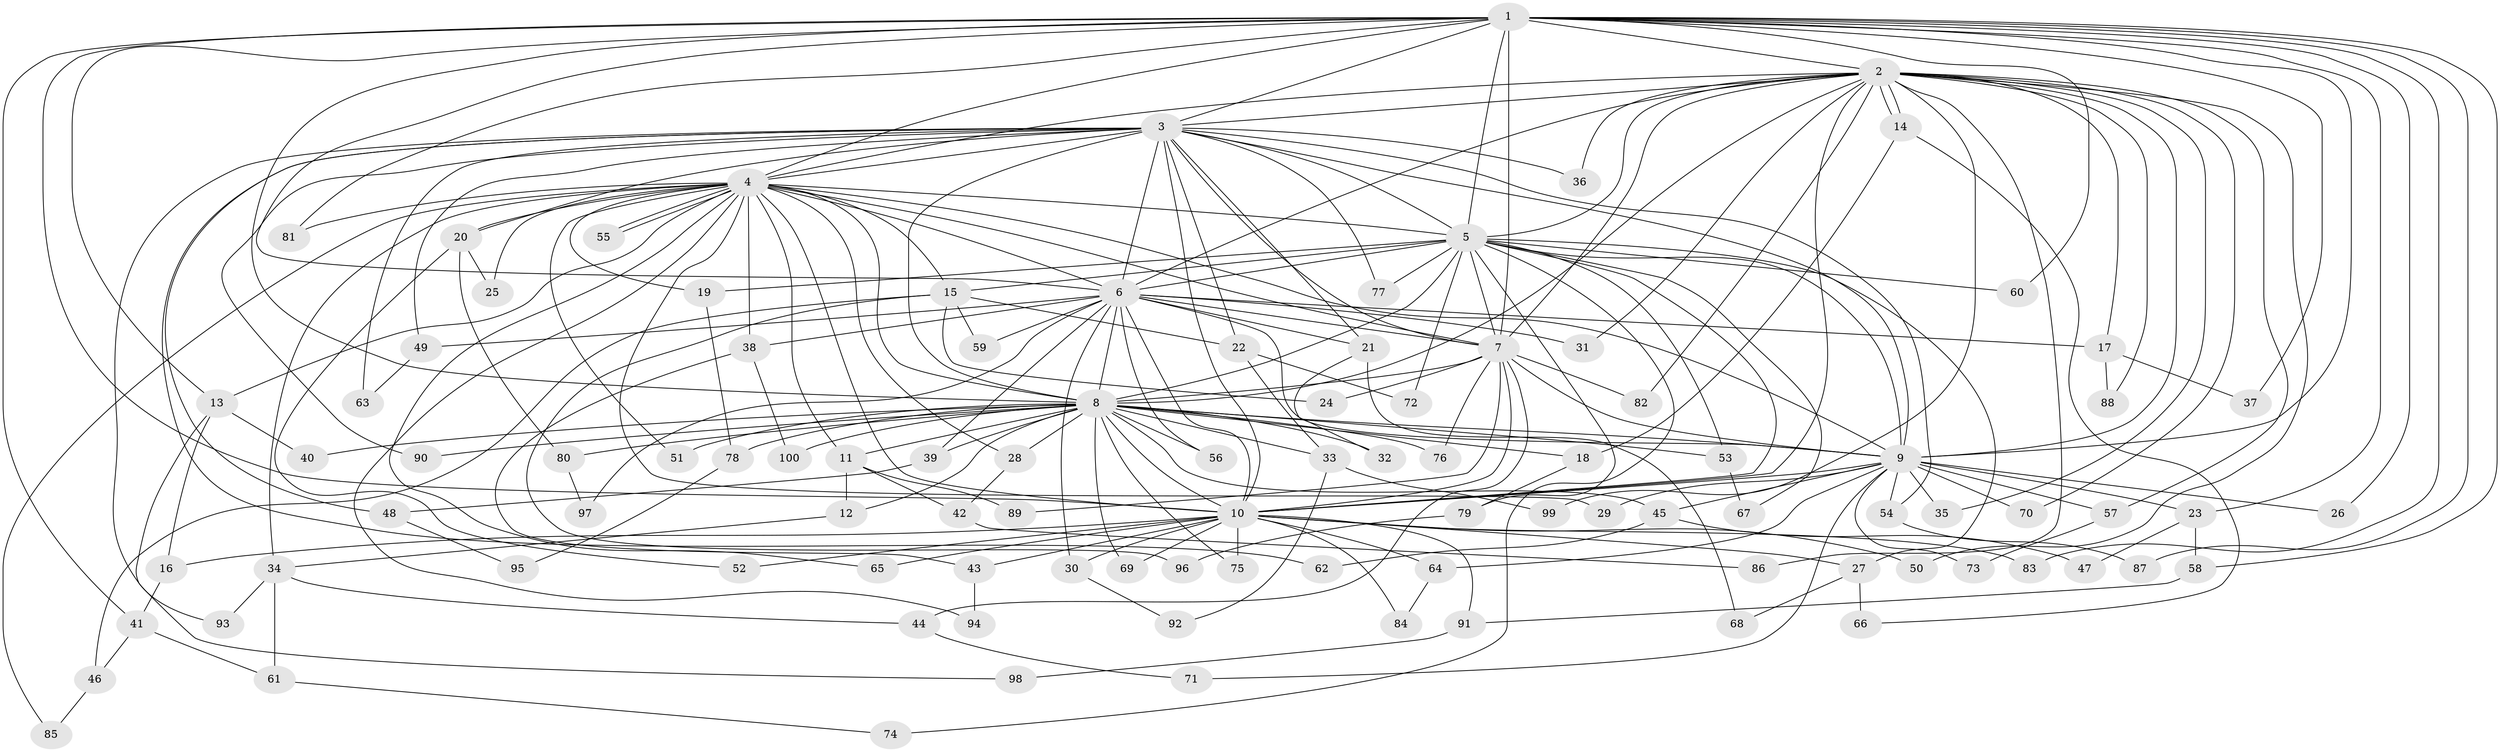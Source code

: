 // Generated by graph-tools (version 1.1) at 2025/38/02/21/25 10:38:52]
// undirected, 100 vertices, 225 edges
graph export_dot {
graph [start="1"]
  node [color=gray90,style=filled];
  1;
  2;
  3;
  4;
  5;
  6;
  7;
  8;
  9;
  10;
  11;
  12;
  13;
  14;
  15;
  16;
  17;
  18;
  19;
  20;
  21;
  22;
  23;
  24;
  25;
  26;
  27;
  28;
  29;
  30;
  31;
  32;
  33;
  34;
  35;
  36;
  37;
  38;
  39;
  40;
  41;
  42;
  43;
  44;
  45;
  46;
  47;
  48;
  49;
  50;
  51;
  52;
  53;
  54;
  55;
  56;
  57;
  58;
  59;
  60;
  61;
  62;
  63;
  64;
  65;
  66;
  67;
  68;
  69;
  70;
  71;
  72;
  73;
  74;
  75;
  76;
  77;
  78;
  79;
  80;
  81;
  82;
  83;
  84;
  85;
  86;
  87;
  88;
  89;
  90;
  91;
  92;
  93;
  94;
  95;
  96;
  97;
  98;
  99;
  100;
  1 -- 2;
  1 -- 3;
  1 -- 4;
  1 -- 5;
  1 -- 6;
  1 -- 7;
  1 -- 8;
  1 -- 9;
  1 -- 10;
  1 -- 13;
  1 -- 23;
  1 -- 26;
  1 -- 37;
  1 -- 41;
  1 -- 58;
  1 -- 60;
  1 -- 81;
  1 -- 83;
  1 -- 87;
  2 -- 3;
  2 -- 4;
  2 -- 5;
  2 -- 6;
  2 -- 7;
  2 -- 8;
  2 -- 9;
  2 -- 10;
  2 -- 14;
  2 -- 14;
  2 -- 17;
  2 -- 31;
  2 -- 35;
  2 -- 36;
  2 -- 50;
  2 -- 57;
  2 -- 70;
  2 -- 82;
  2 -- 86;
  2 -- 88;
  2 -- 99;
  3 -- 4;
  3 -- 5;
  3 -- 6;
  3 -- 7;
  3 -- 8;
  3 -- 9;
  3 -- 10;
  3 -- 20;
  3 -- 21;
  3 -- 22;
  3 -- 36;
  3 -- 48;
  3 -- 49;
  3 -- 54;
  3 -- 62;
  3 -- 63;
  3 -- 77;
  3 -- 90;
  3 -- 93;
  4 -- 5;
  4 -- 6;
  4 -- 7;
  4 -- 8;
  4 -- 9;
  4 -- 10;
  4 -- 11;
  4 -- 13;
  4 -- 15;
  4 -- 19;
  4 -- 20;
  4 -- 25;
  4 -- 28;
  4 -- 29;
  4 -- 34;
  4 -- 38;
  4 -- 51;
  4 -- 55;
  4 -- 55;
  4 -- 65;
  4 -- 81;
  4 -- 85;
  4 -- 94;
  5 -- 6;
  5 -- 7;
  5 -- 8;
  5 -- 9;
  5 -- 10;
  5 -- 15;
  5 -- 19;
  5 -- 27;
  5 -- 53;
  5 -- 60;
  5 -- 67;
  5 -- 72;
  5 -- 74;
  5 -- 77;
  5 -- 79;
  6 -- 7;
  6 -- 8;
  6 -- 9;
  6 -- 10;
  6 -- 17;
  6 -- 21;
  6 -- 30;
  6 -- 31;
  6 -- 38;
  6 -- 39;
  6 -- 49;
  6 -- 56;
  6 -- 59;
  6 -- 97;
  7 -- 8;
  7 -- 9;
  7 -- 10;
  7 -- 24;
  7 -- 44;
  7 -- 76;
  7 -- 82;
  7 -- 89;
  8 -- 9;
  8 -- 10;
  8 -- 11;
  8 -- 12;
  8 -- 18;
  8 -- 28;
  8 -- 32;
  8 -- 33;
  8 -- 39;
  8 -- 40;
  8 -- 45;
  8 -- 51;
  8 -- 53;
  8 -- 56;
  8 -- 69;
  8 -- 75;
  8 -- 76;
  8 -- 78;
  8 -- 80;
  8 -- 90;
  8 -- 100;
  9 -- 10;
  9 -- 23;
  9 -- 26;
  9 -- 29;
  9 -- 35;
  9 -- 45;
  9 -- 54;
  9 -- 57;
  9 -- 64;
  9 -- 70;
  9 -- 71;
  9 -- 73;
  10 -- 16;
  10 -- 27;
  10 -- 30;
  10 -- 43;
  10 -- 50;
  10 -- 52;
  10 -- 64;
  10 -- 65;
  10 -- 69;
  10 -- 75;
  10 -- 83;
  10 -- 84;
  10 -- 91;
  11 -- 12;
  11 -- 42;
  11 -- 89;
  12 -- 34;
  13 -- 16;
  13 -- 40;
  13 -- 98;
  14 -- 18;
  14 -- 66;
  15 -- 22;
  15 -- 24;
  15 -- 46;
  15 -- 59;
  15 -- 96;
  16 -- 41;
  17 -- 37;
  17 -- 88;
  18 -- 79;
  19 -- 78;
  20 -- 25;
  20 -- 52;
  20 -- 80;
  21 -- 32;
  21 -- 68;
  22 -- 33;
  22 -- 72;
  23 -- 47;
  23 -- 58;
  27 -- 66;
  27 -- 68;
  28 -- 42;
  30 -- 92;
  33 -- 92;
  33 -- 99;
  34 -- 44;
  34 -- 61;
  34 -- 93;
  38 -- 43;
  38 -- 100;
  39 -- 48;
  41 -- 46;
  41 -- 61;
  42 -- 86;
  43 -- 94;
  44 -- 71;
  45 -- 47;
  45 -- 62;
  46 -- 85;
  48 -- 95;
  49 -- 63;
  53 -- 67;
  54 -- 87;
  57 -- 73;
  58 -- 91;
  61 -- 74;
  64 -- 84;
  78 -- 95;
  79 -- 96;
  80 -- 97;
  91 -- 98;
}

